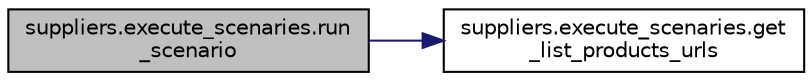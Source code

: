 digraph "suppliers.execute_scenaries.run_scenario"
{
 // LATEX_PDF_SIZE
  edge [fontname="Helvetica",fontsize="10",labelfontname="Helvetica",labelfontsize="10"];
  node [fontname="Helvetica",fontsize="10",shape=record];
  rankdir="LR";
  Node1 [label="suppliers.execute_scenaries.run\l_scenario",height=0.2,width=0.4,color="black", fillcolor="grey75", style="filled", fontcolor="black",tooltip=" "];
  Node1 -> Node2 [color="midnightblue",fontsize="10",style="solid",fontname="Helvetica"];
  Node2 [label="suppliers.execute_scenaries.get\l_list_products_urls",height=0.2,width=0.4,color="black", fillcolor="white", style="filled",URL="$d3/de7/namespacesuppliers_1_1execute__scenaries_aa15953d42a75f3b4d4d3917c6d8084ad.html#aa15953d42a75f3b4d4d3917c6d8084ad",tooltip=" "];
}
